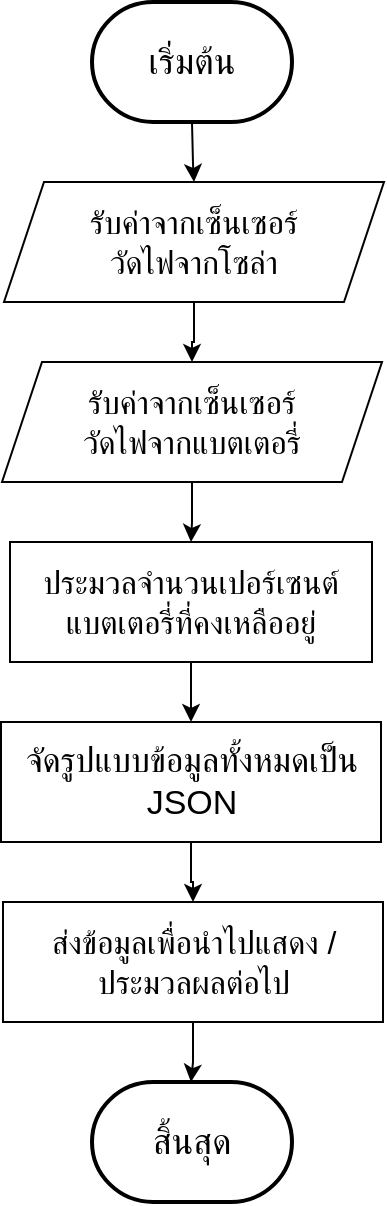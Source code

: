 <mxfile version="27.2.0" pages="3">
  <diagram name="bms-report-api" id="VcCDupA3R6P2P1Xk5wyI">
    <mxGraphModel dx="1212" dy="852" grid="1" gridSize="10" guides="1" tooltips="1" connect="1" arrows="1" fold="1" page="1" pageScale="1" pageWidth="827" pageHeight="1169" math="0" shadow="0">
      <root>
        <mxCell id="0" />
        <mxCell id="1" parent="0" />
        <mxCell id="XawHbJdWqw1FW1elMNOo-6" value="" style="edgeStyle=orthogonalEdgeStyle;rounded=0;orthogonalLoop=1;jettySize=auto;html=1;" parent="1" target="XawHbJdWqw1FW1elMNOo-5" edge="1">
          <mxGeometry relative="1" as="geometry">
            <mxPoint x="414" y="90" as="sourcePoint" />
          </mxGeometry>
        </mxCell>
        <mxCell id="XawHbJdWqw1FW1elMNOo-8" value="" style="edgeStyle=orthogonalEdgeStyle;rounded=0;orthogonalLoop=1;jettySize=auto;html=1;" parent="1" source="XawHbJdWqw1FW1elMNOo-5" target="XawHbJdWqw1FW1elMNOo-7" edge="1">
          <mxGeometry relative="1" as="geometry" />
        </mxCell>
        <mxCell id="XawHbJdWqw1FW1elMNOo-5" value="&lt;div&gt;รับค่าจากเซ็นเซอร์&lt;/div&gt;&lt;div&gt;วัดไฟจากโซล่า&lt;/div&gt;" style="shape=parallelogram;perimeter=parallelogramPerimeter;whiteSpace=wrap;html=1;fixedSize=1;fontSize=16;" parent="1" vertex="1">
          <mxGeometry x="320" y="120" width="190" height="60" as="geometry" />
        </mxCell>
        <mxCell id="XawHbJdWqw1FW1elMNOo-10" value="" style="edgeStyle=orthogonalEdgeStyle;rounded=0;orthogonalLoop=1;jettySize=auto;html=1;" parent="1" source="XawHbJdWqw1FW1elMNOo-7" target="XawHbJdWqw1FW1elMNOo-9" edge="1">
          <mxGeometry relative="1" as="geometry" />
        </mxCell>
        <mxCell id="XawHbJdWqw1FW1elMNOo-7" value="&lt;div&gt;รับค่าจากเซ็นเซอร์&lt;/div&gt;&lt;div&gt;วัดไฟจากแบตเตอรี่&lt;/div&gt;" style="shape=parallelogram;perimeter=parallelogramPerimeter;whiteSpace=wrap;html=1;fixedSize=1;fontSize=16;" parent="1" vertex="1">
          <mxGeometry x="319" y="210" width="190" height="60" as="geometry" />
        </mxCell>
        <mxCell id="XawHbJdWqw1FW1elMNOo-12" value="" style="edgeStyle=orthogonalEdgeStyle;rounded=0;orthogonalLoop=1;jettySize=auto;html=1;" parent="1" source="XawHbJdWqw1FW1elMNOo-9" target="XawHbJdWqw1FW1elMNOo-11" edge="1">
          <mxGeometry relative="1" as="geometry" />
        </mxCell>
        <mxCell id="XawHbJdWqw1FW1elMNOo-9" value="&lt;div&gt;ประมวลจำนวนเปอร์เซนต์แบตเตอรี่ที่คงเหลืออยู่&lt;/div&gt;" style="rounded=0;whiteSpace=wrap;html=1;fontSize=16;" parent="1" vertex="1">
          <mxGeometry x="323" y="300" width="181" height="60" as="geometry" />
        </mxCell>
        <mxCell id="XawHbJdWqw1FW1elMNOo-14" value="" style="edgeStyle=orthogonalEdgeStyle;rounded=0;orthogonalLoop=1;jettySize=auto;html=1;" parent="1" source="XawHbJdWqw1FW1elMNOo-11" target="XawHbJdWqw1FW1elMNOo-13" edge="1">
          <mxGeometry relative="1" as="geometry" />
        </mxCell>
        <mxCell id="XawHbJdWqw1FW1elMNOo-11" value="&lt;font style=&quot;font-size: 17px;&quot;&gt;จัดรูปแบบข้อมูลทั้งหมดเป็น JSON&lt;/font&gt;" style="whiteSpace=wrap;html=1;fontSize=16;rounded=0;" parent="1" vertex="1">
          <mxGeometry x="318.5" y="390" width="190" height="60" as="geometry" />
        </mxCell>
        <mxCell id="XawHbJdWqw1FW1elMNOo-16" value="" style="edgeStyle=orthogonalEdgeStyle;rounded=0;orthogonalLoop=1;jettySize=auto;html=1;" parent="1" source="XawHbJdWqw1FW1elMNOo-13" edge="1">
          <mxGeometry relative="1" as="geometry">
            <mxPoint x="413.5" y="570" as="targetPoint" />
          </mxGeometry>
        </mxCell>
        <mxCell id="XawHbJdWqw1FW1elMNOo-13" value="ส่งข้อมูลเพื่อนำไปแสดง / ประมวลผลต่อไป" style="whiteSpace=wrap;html=1;fontSize=16;rounded=0;" parent="1" vertex="1">
          <mxGeometry x="319.5" y="480" width="190" height="60" as="geometry" />
        </mxCell>
        <mxCell id="2dc5FzLBFu68grV00rdZ-1" value="เริ่มต้น" style="strokeWidth=2;html=1;shape=mxgraph.flowchart.terminator;whiteSpace=wrap;fontSize=18;" vertex="1" parent="1">
          <mxGeometry x="364" y="30" width="100" height="60" as="geometry" />
        </mxCell>
        <mxCell id="2dc5FzLBFu68grV00rdZ-2" value="สิ้นสุด" style="strokeWidth=2;html=1;shape=mxgraph.flowchart.terminator;whiteSpace=wrap;fontSize=18;" vertex="1" parent="1">
          <mxGeometry x="364" y="570" width="100" height="60" as="geometry" />
        </mxCell>
      </root>
    </mxGraphModel>
  </diagram>
  <diagram name="control-api" id="5YW6btjLVhqG_bhUD6Dh">
    <mxGraphModel dx="1212" dy="852" grid="1" gridSize="10" guides="0" tooltips="1" connect="1" arrows="1" fold="1" page="1" pageScale="1" pageWidth="827" pageHeight="1169" math="0" shadow="0">
      <root>
        <mxCell id="fpVYHKGybzLFsLdLSgpE-0" />
        <mxCell id="fpVYHKGybzLFsLdLSgpE-1" parent="fpVYHKGybzLFsLdLSgpE-0" />
        <mxCell id="fpVYHKGybzLFsLdLSgpE-2" value="" style="edgeStyle=orthogonalEdgeStyle;rounded=0;orthogonalLoop=1;jettySize=auto;html=1;" parent="fpVYHKGybzLFsLdLSgpE-1" target="fpVYHKGybzLFsLdLSgpE-5" edge="1">
          <mxGeometry relative="1" as="geometry">
            <mxPoint x="414" y="90" as="sourcePoint" />
          </mxGeometry>
        </mxCell>
        <mxCell id="uWHhl2xbKzHLkOyWfTrr-1" value="" style="edgeStyle=orthogonalEdgeStyle;rounded=0;orthogonalLoop=1;jettySize=auto;html=1;" parent="fpVYHKGybzLFsLdLSgpE-1" source="fpVYHKGybzLFsLdLSgpE-5" target="uWHhl2xbKzHLkOyWfTrr-0" edge="1">
          <mxGeometry relative="1" as="geometry" />
        </mxCell>
        <mxCell id="fpVYHKGybzLFsLdLSgpE-5" value="&lt;div&gt;รับคำสั่งการควบคุม&lt;/div&gt;&lt;div&gt;จากผู้ใช้&lt;/div&gt;" style="shape=parallelogram;perimeter=parallelogramPerimeter;whiteSpace=wrap;html=1;fixedSize=1;fontSize=16;" parent="fpVYHKGybzLFsLdLSgpE-1" vertex="1">
          <mxGeometry x="320" y="120" width="190" height="60" as="geometry" />
        </mxCell>
        <mxCell id="uWHhl2xbKzHLkOyWfTrr-3" style="edgeStyle=orthogonalEdgeStyle;rounded=0;orthogonalLoop=1;jettySize=auto;html=1;exitX=0;exitY=0.5;exitDx=0;exitDy=0;entryX=0.5;entryY=0;entryDx=0;entryDy=0;" parent="fpVYHKGybzLFsLdLSgpE-1" source="uWHhl2xbKzHLkOyWfTrr-0" target="uWHhl2xbKzHLkOyWfTrr-2" edge="1">
          <mxGeometry relative="1" as="geometry">
            <Array as="points">
              <mxPoint x="90" y="295" />
            </Array>
          </mxGeometry>
        </mxCell>
        <mxCell id="uWHhl2xbKzHLkOyWfTrr-7" style="edgeStyle=orthogonalEdgeStyle;rounded=0;orthogonalLoop=1;jettySize=auto;html=1;exitX=1;exitY=0.5;exitDx=0;exitDy=0;entryX=0.5;entryY=0;entryDx=0;entryDy=0;" parent="fpVYHKGybzLFsLdLSgpE-1" source="uWHhl2xbKzHLkOyWfTrr-0" target="uWHhl2xbKzHLkOyWfTrr-6" edge="1">
          <mxGeometry relative="1" as="geometry" />
        </mxCell>
        <mxCell id="uWHhl2xbKzHLkOyWfTrr-0" value="&lt;div&gt;&lt;font style=&quot;font-size: 16px;&quot;&gt;เป็นการควบคุม&lt;/font&gt;&lt;/div&gt;&lt;div&gt;&lt;font style=&quot;font-size: 16px;&quot;&gt;ทิศทางหรือไม่?&lt;/font&gt;&lt;/div&gt;" style="rhombus;whiteSpace=wrap;html=1;" parent="fpVYHKGybzLFsLdLSgpE-1" vertex="1">
          <mxGeometry x="330" y="220" width="170" height="150" as="geometry" />
        </mxCell>
        <mxCell id="yqIBq469V9Gis45lSq4o-7" style="edgeStyle=orthogonalEdgeStyle;rounded=0;orthogonalLoop=1;jettySize=auto;html=1;entryX=0;entryY=0.5;entryDx=0;entryDy=0;" parent="fpVYHKGybzLFsLdLSgpE-1" source="uWHhl2xbKzHLkOyWfTrr-2" target="yqIBq469V9Gis45lSq4o-2" edge="1">
          <mxGeometry relative="1" as="geometry">
            <Array as="points">
              <mxPoint x="90" y="485" />
            </Array>
          </mxGeometry>
        </mxCell>
        <mxCell id="uWHhl2xbKzHLkOyWfTrr-2" value="หมุนสมรไปตามทิศที่สั่ง" style="rounded=0;whiteSpace=wrap;html=1;fontSize=16;" parent="fpVYHKGybzLFsLdLSgpE-1" vertex="1">
          <mxGeometry x="30" y="310" width="120" height="60" as="geometry" />
        </mxCell>
        <mxCell id="uWHhl2xbKzHLkOyWfTrr-11" value="" style="edgeStyle=orthogonalEdgeStyle;rounded=0;orthogonalLoop=1;jettySize=auto;html=1;" parent="fpVYHKGybzLFsLdLSgpE-1" source="uWHhl2xbKzHLkOyWfTrr-6" target="uWHhl2xbKzHLkOyWfTrr-10" edge="1">
          <mxGeometry relative="1" as="geometry" />
        </mxCell>
        <mxCell id="9ZexlH4MwTMoMFWgfn6p-5" style="edgeStyle=orthogonalEdgeStyle;rounded=0;orthogonalLoop=1;jettySize=auto;html=1;exitX=1;exitY=0.5;exitDx=0;exitDy=0;entryX=0.5;entryY=0;entryDx=0;entryDy=0;" edge="1" parent="fpVYHKGybzLFsLdLSgpE-1" source="uWHhl2xbKzHLkOyWfTrr-6" target="9ZexlH4MwTMoMFWgfn6p-4">
          <mxGeometry relative="1" as="geometry" />
        </mxCell>
        <mxCell id="uWHhl2xbKzHLkOyWfTrr-6" value="&lt;div&gt;&lt;font style=&quot;font-size: 16px;&quot;&gt;เป็นการเดินหน้า&lt;/font&gt;&lt;/div&gt;&lt;div&gt;&lt;font style=&quot;font-size: 16px;&quot;&gt;หรือถอยหลัง&lt;/font&gt;&lt;/div&gt;" style="rhombus;whiteSpace=wrap;html=1;" parent="fpVYHKGybzLFsLdLSgpE-1" vertex="1">
          <mxGeometry x="530" y="340" width="170" height="150" as="geometry" />
        </mxCell>
        <mxCell id="yqIBq469V9Gis45lSq4o-9" value="" style="edgeStyle=orthogonalEdgeStyle;rounded=0;orthogonalLoop=1;jettySize=auto;html=1;" parent="fpVYHKGybzLFsLdLSgpE-1" source="uWHhl2xbKzHLkOyWfTrr-9" target="yqIBq469V9Gis45lSq4o-8" edge="1">
          <mxGeometry relative="1" as="geometry">
            <Array as="points">
              <mxPoint x="260" y="655" />
            </Array>
          </mxGeometry>
        </mxCell>
        <mxCell id="yqIBq469V9Gis45lSq4o-11" value="" style="edgeStyle=orthogonalEdgeStyle;rounded=0;orthogonalLoop=1;jettySize=auto;html=1;" parent="fpVYHKGybzLFsLdLSgpE-1" source="uWHhl2xbKzHLkOyWfTrr-9" target="yqIBq469V9Gis45lSq4o-10" edge="1">
          <mxGeometry relative="1" as="geometry">
            <Array as="points">
              <mxPoint x="600" y="655" />
            </Array>
          </mxGeometry>
        </mxCell>
        <mxCell id="uWHhl2xbKzHLkOyWfTrr-9" value="&lt;div&gt;&lt;span style=&quot;font-size: 16px;&quot;&gt;พบปัญหาในการ&lt;/span&gt;&lt;/div&gt;&lt;div&gt;&lt;span style=&quot;font-size: 16px;&quot;&gt;สั่งงานหรือไม่&lt;/span&gt;&lt;/div&gt;" style="rhombus;whiteSpace=wrap;html=1;" parent="fpVYHKGybzLFsLdLSgpE-1" vertex="1">
          <mxGeometry x="330" y="580" width="170" height="150" as="geometry" />
        </mxCell>
        <mxCell id="yqIBq469V9Gis45lSq4o-4" style="edgeStyle=orthogonalEdgeStyle;rounded=0;orthogonalLoop=1;jettySize=auto;html=1;exitX=0.5;exitY=1;exitDx=0;exitDy=0;entryX=0.5;entryY=0;entryDx=0;entryDy=0;" parent="fpVYHKGybzLFsLdLSgpE-1" source="uWHhl2xbKzHLkOyWfTrr-10" target="yqIBq469V9Gis45lSq4o-2" edge="1">
          <mxGeometry relative="1" as="geometry" />
        </mxCell>
        <mxCell id="uWHhl2xbKzHLkOyWfTrr-10" value="&lt;div&gt;สั่งการมอเตอร์ให้หมุน&lt;/div&gt;" style="whiteSpace=wrap;html=1;" parent="fpVYHKGybzLFsLdLSgpE-1" vertex="1">
          <mxGeometry x="355" y="385" width="120" height="60" as="geometry" />
        </mxCell>
        <mxCell id="yqIBq469V9Gis45lSq4o-6" value="" style="edgeStyle=orthogonalEdgeStyle;rounded=0;orthogonalLoop=1;jettySize=auto;html=1;" parent="fpVYHKGybzLFsLdLSgpE-1" source="yqIBq469V9Gis45lSq4o-0" target="uWHhl2xbKzHLkOyWfTrr-9" edge="1">
          <mxGeometry relative="1" as="geometry" />
        </mxCell>
        <mxCell id="yqIBq469V9Gis45lSq4o-5" style="edgeStyle=orthogonalEdgeStyle;rounded=0;orthogonalLoop=1;jettySize=auto;html=1;exitX=0.5;exitY=1;exitDx=0;exitDy=0;entryX=0.5;entryY=0;entryDx=0;entryDy=0;" parent="fpVYHKGybzLFsLdLSgpE-1" source="yqIBq469V9Gis45lSq4o-2" target="yqIBq469V9Gis45lSq4o-0" edge="1">
          <mxGeometry relative="1" as="geometry" />
        </mxCell>
        <mxCell id="yqIBq469V9Gis45lSq4o-2" value="" style="ellipse;whiteSpace=wrap;html=1;" parent="fpVYHKGybzLFsLdLSgpE-1" vertex="1">
          <mxGeometry x="399" y="470" width="30" height="30" as="geometry" />
        </mxCell>
        <mxCell id="mqBaKJT0UJsicNWjGmTY-16" value="" style="edgeStyle=orthogonalEdgeStyle;rounded=0;orthogonalLoop=1;jettySize=auto;html=1;" parent="fpVYHKGybzLFsLdLSgpE-1" source="yqIBq469V9Gis45lSq4o-8" target="mqBaKJT0UJsicNWjGmTY-15" edge="1">
          <mxGeometry relative="1" as="geometry" />
        </mxCell>
        <mxCell id="yqIBq469V9Gis45lSq4o-8" value="ประมวลข้อผิดพลาด&lt;div&gt;ตามรูปแบบที่กำหนดไว้&lt;/div&gt;" style="whiteSpace=wrap;html=1;" parent="fpVYHKGybzLFsLdLSgpE-1" vertex="1">
          <mxGeometry x="200" y="700" width="120" height="60" as="geometry" />
        </mxCell>
        <mxCell id="mqBaKJT0UJsicNWjGmTY-13" value="" style="edgeStyle=orthogonalEdgeStyle;rounded=0;orthogonalLoop=1;jettySize=auto;html=1;" parent="fpVYHKGybzLFsLdLSgpE-1" source="yqIBq469V9Gis45lSq4o-10" target="mqBaKJT0UJsicNWjGmTY-12" edge="1">
          <mxGeometry relative="1" as="geometry" />
        </mxCell>
        <mxCell id="yqIBq469V9Gis45lSq4o-10" value="ประมวลผลลัพธ์" style="whiteSpace=wrap;html=1;" parent="fpVYHKGybzLFsLdLSgpE-1" vertex="1">
          <mxGeometry x="540" y="700" width="120" height="60" as="geometry" />
        </mxCell>
        <mxCell id="mqBaKJT0UJsicNWjGmTY-3" value="" style="edgeStyle=orthogonalEdgeStyle;rounded=0;orthogonalLoop=1;jettySize=auto;html=1;" parent="fpVYHKGybzLFsLdLSgpE-1" source="mqBaKJT0UJsicNWjGmTY-0" target="mqBaKJT0UJsicNWjGmTY-1" edge="1">
          <mxGeometry relative="1" as="geometry" />
        </mxCell>
        <mxCell id="mqBaKJT0UJsicNWjGmTY-0" value="&lt;font style=&quot;font-size: 17px;&quot;&gt;จัดรูปแบบข้อมูลทั้งหมดเป็น JSON&lt;/font&gt;" style="whiteSpace=wrap;html=1;fontSize=16;rounded=0;" parent="fpVYHKGybzLFsLdLSgpE-1" vertex="1">
          <mxGeometry x="320" y="850" width="190" height="60" as="geometry" />
        </mxCell>
        <mxCell id="mqBaKJT0UJsicNWjGmTY-2" value="" style="edgeStyle=orthogonalEdgeStyle;rounded=0;orthogonalLoop=1;jettySize=auto;html=1;" parent="fpVYHKGybzLFsLdLSgpE-1" source="mqBaKJT0UJsicNWjGmTY-1" edge="1">
          <mxGeometry relative="1" as="geometry">
            <mxPoint x="414" y="1030" as="targetPoint" />
          </mxGeometry>
        </mxCell>
        <mxCell id="mqBaKJT0UJsicNWjGmTY-1" value="ส่งข้อมูลเพื่อนำไปแสดง / ประมวลผลต่อไป" style="whiteSpace=wrap;html=1;fontSize=16;rounded=0;" parent="fpVYHKGybzLFsLdLSgpE-1" vertex="1">
          <mxGeometry x="319" y="940" width="190" height="60" as="geometry" />
        </mxCell>
        <mxCell id="yqIBq469V9Gis45lSq4o-0" value="" style="ellipse;whiteSpace=wrap;html=1;" parent="fpVYHKGybzLFsLdLSgpE-1" vertex="1">
          <mxGeometry x="400" y="530" width="30" height="30" as="geometry" />
        </mxCell>
        <mxCell id="mqBaKJT0UJsicNWjGmTY-7" style="edgeStyle=orthogonalEdgeStyle;rounded=0;orthogonalLoop=1;jettySize=auto;html=1;entryX=0.5;entryY=0;entryDx=0;entryDy=0;" parent="fpVYHKGybzLFsLdLSgpE-1" source="mqBaKJT0UJsicNWjGmTY-4" target="mqBaKJT0UJsicNWjGmTY-0" edge="1">
          <mxGeometry relative="1" as="geometry" />
        </mxCell>
        <mxCell id="mqBaKJT0UJsicNWjGmTY-4" value="" style="ellipse;whiteSpace=wrap;html=1;" parent="fpVYHKGybzLFsLdLSgpE-1" vertex="1">
          <mxGeometry x="400" y="800" width="30" height="30" as="geometry" />
        </mxCell>
        <mxCell id="mqBaKJT0UJsicNWjGmTY-20" style="edgeStyle=orthogonalEdgeStyle;rounded=0;orthogonalLoop=1;jettySize=auto;html=1;entryX=1;entryY=0.5;entryDx=0;entryDy=0;" parent="fpVYHKGybzLFsLdLSgpE-1" source="mqBaKJT0UJsicNWjGmTY-12" target="mqBaKJT0UJsicNWjGmTY-4" edge="1">
          <mxGeometry relative="1" as="geometry" />
        </mxCell>
        <mxCell id="mqBaKJT0UJsicNWjGmTY-12" value="" style="ellipse;whiteSpace=wrap;html=1;" parent="fpVYHKGybzLFsLdLSgpE-1" vertex="1">
          <mxGeometry x="585" y="800" width="30" height="30" as="geometry" />
        </mxCell>
        <mxCell id="mqBaKJT0UJsicNWjGmTY-18" style="edgeStyle=orthogonalEdgeStyle;rounded=0;orthogonalLoop=1;jettySize=auto;html=1;entryX=0;entryY=0.5;entryDx=0;entryDy=0;" parent="fpVYHKGybzLFsLdLSgpE-1" source="mqBaKJT0UJsicNWjGmTY-15" target="mqBaKJT0UJsicNWjGmTY-4" edge="1">
          <mxGeometry relative="1" as="geometry" />
        </mxCell>
        <mxCell id="mqBaKJT0UJsicNWjGmTY-15" value="" style="ellipse;whiteSpace=wrap;html=1;" parent="fpVYHKGybzLFsLdLSgpE-1" vertex="1">
          <mxGeometry x="245" y="800" width="30" height="30" as="geometry" />
        </mxCell>
        <mxCell id="QRhMsuGUq7-5ri8ATcUB-0" value="เริ่มต้น" style="strokeWidth=2;html=1;shape=mxgraph.flowchart.terminator;whiteSpace=wrap;fontSize=18;" vertex="1" parent="fpVYHKGybzLFsLdLSgpE-1">
          <mxGeometry x="365" y="30" width="100" height="60" as="geometry" />
        </mxCell>
        <mxCell id="kgAhJVRkUuoKNFhaO-hh-0" value="สิ้นสุด" style="strokeWidth=2;html=1;shape=mxgraph.flowchart.terminator;whiteSpace=wrap;fontSize=18;" vertex="1" parent="fpVYHKGybzLFsLdLSgpE-1">
          <mxGeometry x="365" y="1030" width="100" height="60" as="geometry" />
        </mxCell>
        <mxCell id="9ZexlH4MwTMoMFWgfn6p-1" style="edgeStyle=orthogonalEdgeStyle;rounded=0;orthogonalLoop=1;jettySize=auto;html=1;" edge="1" parent="fpVYHKGybzLFsLdLSgpE-1" source="9ZexlH4MwTMoMFWgfn6p-0" target="kgAhJVRkUuoKNFhaO-hh-0">
          <mxGeometry relative="1" as="geometry" />
        </mxCell>
        <mxCell id="9ZexlH4MwTMoMFWgfn6p-0" value="" style="ellipse;whiteSpace=wrap;html=1;" vertex="1" parent="fpVYHKGybzLFsLdLSgpE-1">
          <mxGeometry x="530" y="1045" width="30" height="30" as="geometry" />
        </mxCell>
        <mxCell id="9ZexlH4MwTMoMFWgfn6p-6" style="edgeStyle=orthogonalEdgeStyle;rounded=0;orthogonalLoop=1;jettySize=auto;html=1;exitX=0.5;exitY=1;exitDx=0;exitDy=0;entryX=1;entryY=0.5;entryDx=0;entryDy=0;" edge="1" parent="fpVYHKGybzLFsLdLSgpE-1" source="9ZexlH4MwTMoMFWgfn6p-4" target="9ZexlH4MwTMoMFWgfn6p-0">
          <mxGeometry relative="1" as="geometry" />
        </mxCell>
        <mxCell id="9ZexlH4MwTMoMFWgfn6p-4" value="&lt;div&gt;ตอบกลับผู้ใช้งาน&lt;/div&gt;&lt;div&gt;ด้วยรหัส HTTP 400&lt;/div&gt;" style="whiteSpace=wrap;html=1;fontSize=16;rounded=0;" vertex="1" parent="fpVYHKGybzLFsLdLSgpE-1">
          <mxGeometry x="630" y="530" width="190" height="60" as="geometry" />
        </mxCell>
      </root>
    </mxGraphModel>
  </diagram>
  <diagram id="V1aN2UZF3AKdF74G5sSe" name="pwa">
    <mxGraphModel dx="1212" dy="852" grid="1" gridSize="10" guides="1" tooltips="1" connect="1" arrows="1" fold="1" page="1" pageScale="1" pageWidth="850" pageHeight="1100" math="0" shadow="0">
      <root>
        <mxCell id="0" />
        <mxCell id="1" parent="0" />
      </root>
    </mxGraphModel>
  </diagram>
</mxfile>

